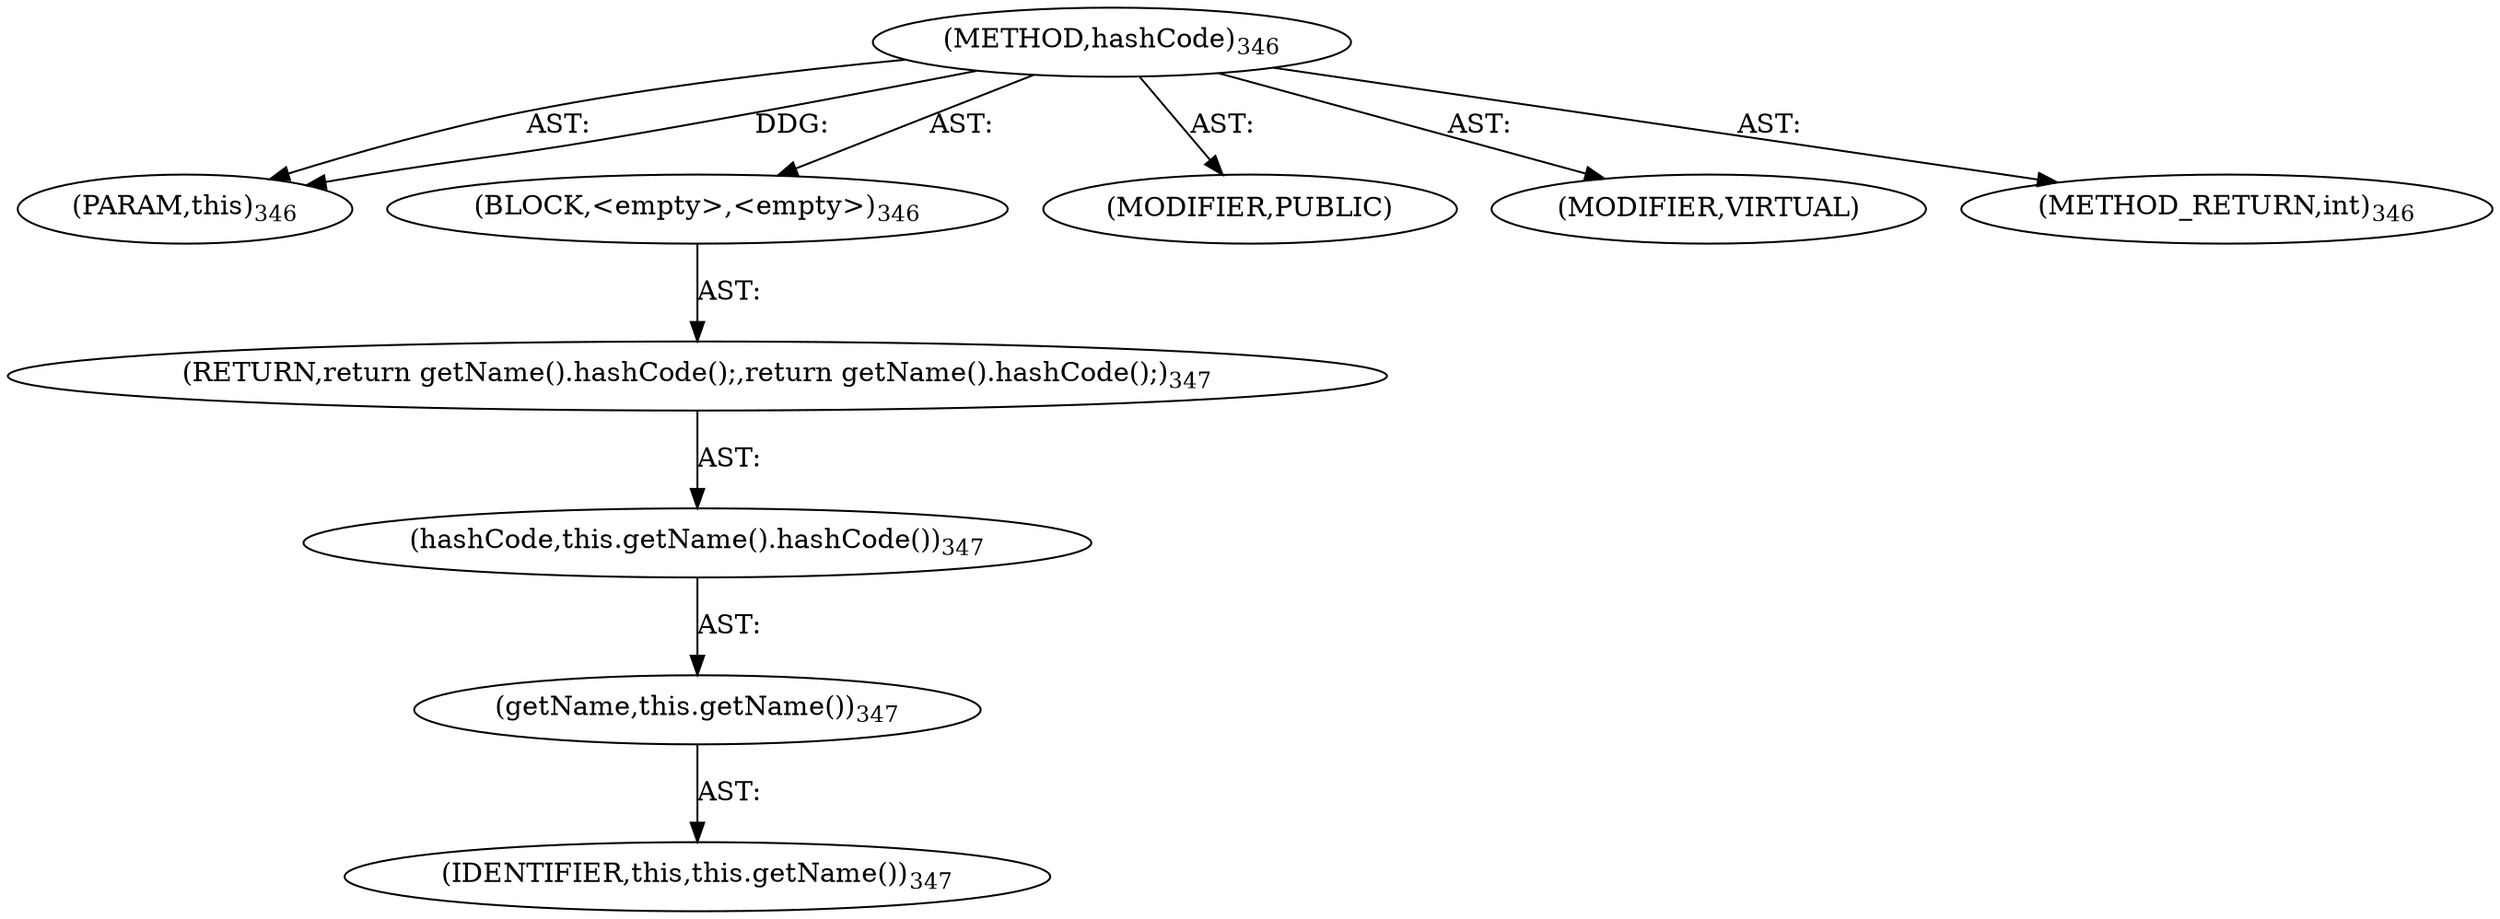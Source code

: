 digraph "hashCode" {  
"111669149703" [label = <(METHOD,hashCode)<SUB>346</SUB>> ]
"115964116994" [label = <(PARAM,this)<SUB>346</SUB>> ]
"25769803797" [label = <(BLOCK,&lt;empty&gt;,&lt;empty&gt;)<SUB>346</SUB>> ]
"146028888067" [label = <(RETURN,return getName().hashCode();,return getName().hashCode();)<SUB>347</SUB>> ]
"30064771268" [label = <(hashCode,this.getName().hashCode())<SUB>347</SUB>> ]
"30064771269" [label = <(getName,this.getName())<SUB>347</SUB>> ]
"68719476739" [label = <(IDENTIFIER,this,this.getName())<SUB>347</SUB>> ]
"133143986213" [label = <(MODIFIER,PUBLIC)> ]
"133143986214" [label = <(MODIFIER,VIRTUAL)> ]
"128849018887" [label = <(METHOD_RETURN,int)<SUB>346</SUB>> ]
  "111669149703" -> "115964116994"  [ label = "AST: "] 
  "111669149703" -> "25769803797"  [ label = "AST: "] 
  "111669149703" -> "133143986213"  [ label = "AST: "] 
  "111669149703" -> "133143986214"  [ label = "AST: "] 
  "111669149703" -> "128849018887"  [ label = "AST: "] 
  "25769803797" -> "146028888067"  [ label = "AST: "] 
  "146028888067" -> "30064771268"  [ label = "AST: "] 
  "30064771268" -> "30064771269"  [ label = "AST: "] 
  "30064771269" -> "68719476739"  [ label = "AST: "] 
  "111669149703" -> "115964116994"  [ label = "DDG: "] 
}

